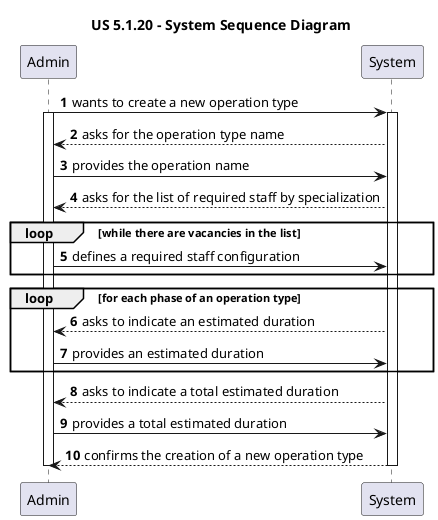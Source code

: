 @startuml
'https://plantuml.com/sequence-diagram

title "US 5.1.20 - System Sequence Diagram"

autonumber

participant Admin as ADM
participant System as SYS

ADM -> SYS : wants to create a new operation type
activate ADM
activate SYS

SYS --> ADM : asks for the operation type name

ADM -> SYS : provides the operation name

SYS --> ADM : asks for the list of required staff by specialization

loop while there are vacancies in the list

ADM -> SYS : defines a required staff configuration

end loop

loop for each phase of an operation type

SYS --> ADM : asks to indicate an estimated duration

ADM -> SYS : provides an estimated duration

end loop

SYS --> ADM : asks to indicate a total estimated duration

ADM -> SYS : provides a total estimated duration

SYS --> ADM : confirms the creation of a new operation type

deactivate ADM
deactivate SYS

@enduml
